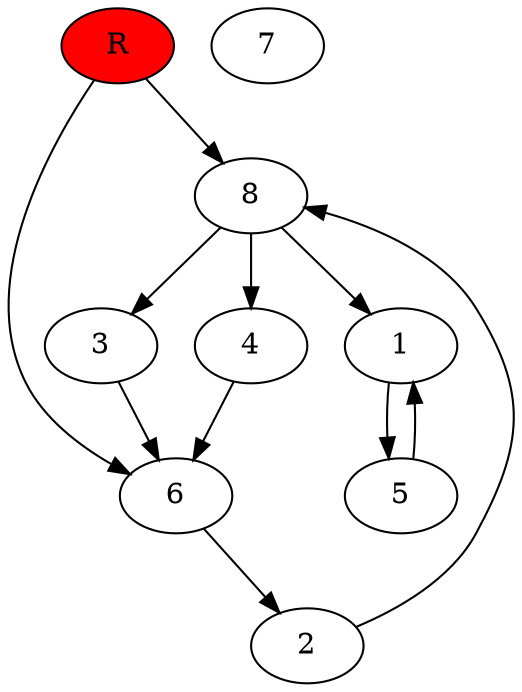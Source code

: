 digraph prb24435 {
	1
	2
	3
	4
	5
	6
	7
	8
	R [fillcolor="#ff0000" style=filled]
	1 -> 5
	2 -> 8
	3 -> 6
	4 -> 6
	5 -> 1
	6 -> 2
	8 -> 1
	8 -> 3
	8 -> 4
	R -> 6
	R -> 8
}
